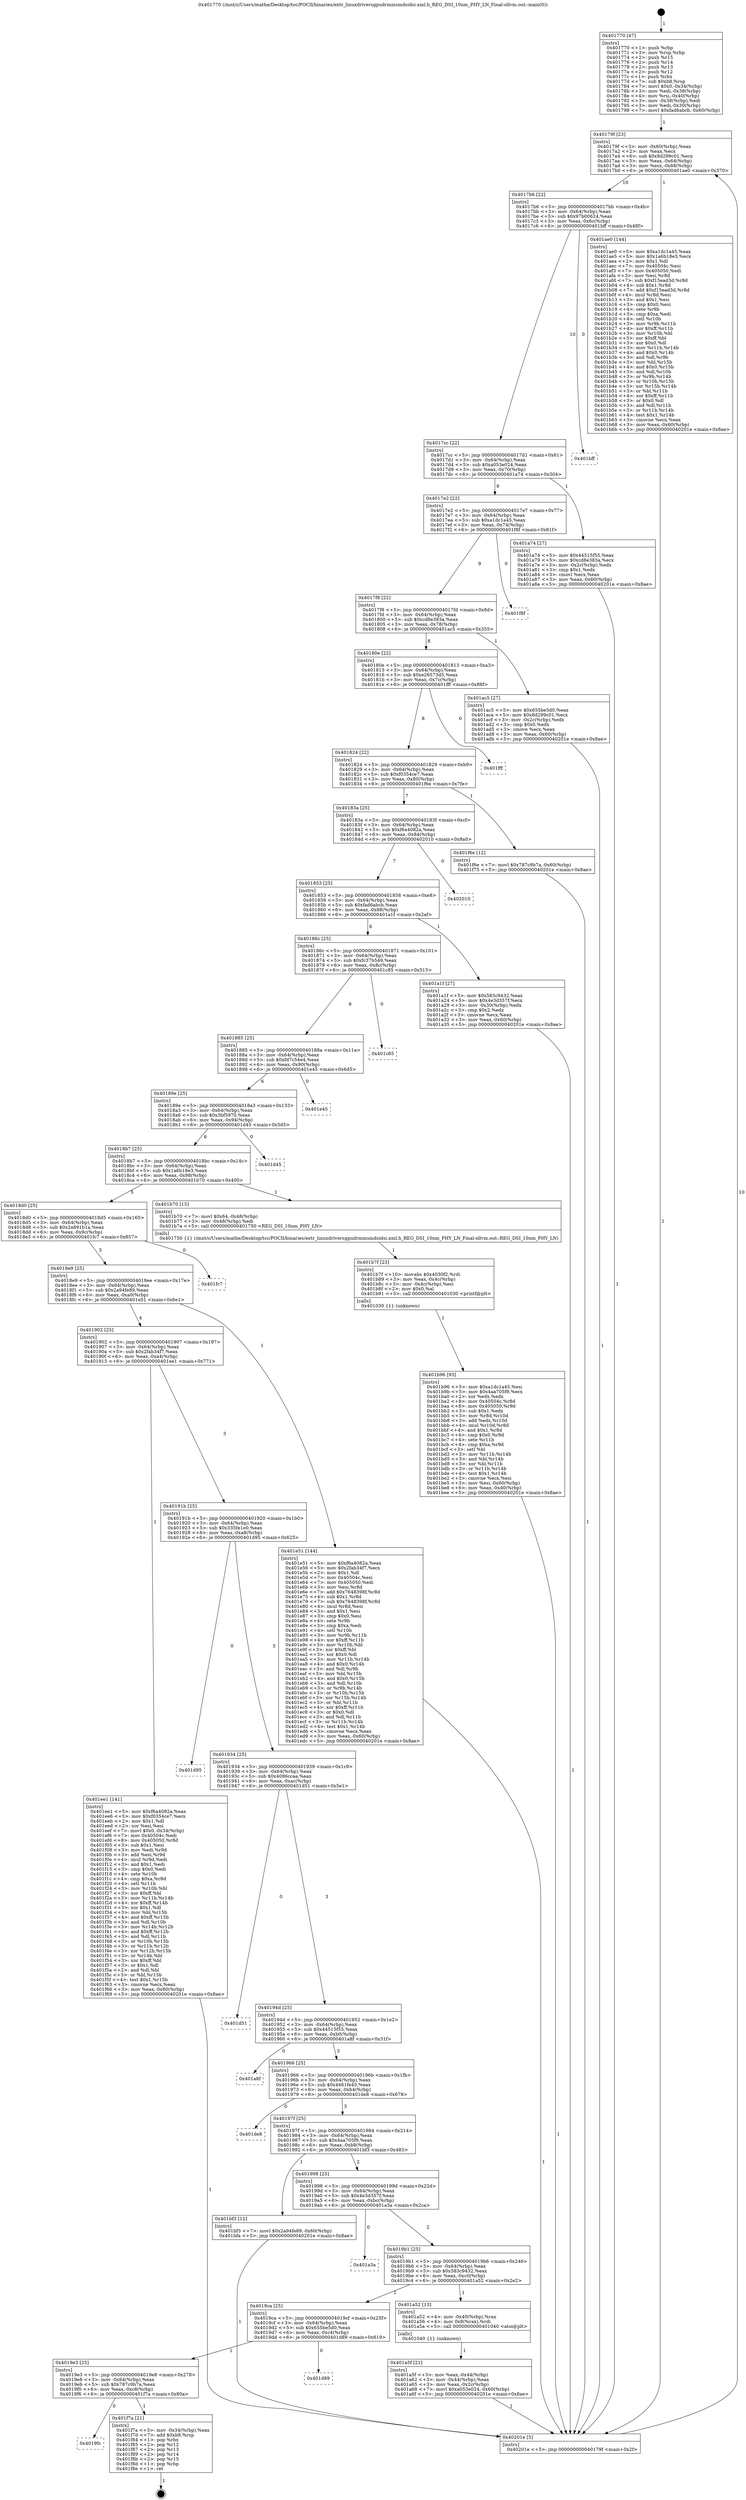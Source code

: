 digraph "0x401770" {
  label = "0x401770 (/mnt/c/Users/mathe/Desktop/tcc/POCII/binaries/extr_linuxdriversgpudrmmsmdsidsi.xml.h_REG_DSI_10nm_PHY_LN_Final-ollvm.out::main(0))"
  labelloc = "t"
  node[shape=record]

  Entry [label="",width=0.3,height=0.3,shape=circle,fillcolor=black,style=filled]
  "0x40179f" [label="{
     0x40179f [23]\l
     | [instrs]\l
     &nbsp;&nbsp;0x40179f \<+3\>: mov -0x60(%rbp),%eax\l
     &nbsp;&nbsp;0x4017a2 \<+2\>: mov %eax,%ecx\l
     &nbsp;&nbsp;0x4017a4 \<+6\>: sub $0x8d299c01,%ecx\l
     &nbsp;&nbsp;0x4017aa \<+3\>: mov %eax,-0x64(%rbp)\l
     &nbsp;&nbsp;0x4017ad \<+3\>: mov %ecx,-0x68(%rbp)\l
     &nbsp;&nbsp;0x4017b0 \<+6\>: je 0000000000401ae0 \<main+0x370\>\l
  }"]
  "0x401ae0" [label="{
     0x401ae0 [144]\l
     | [instrs]\l
     &nbsp;&nbsp;0x401ae0 \<+5\>: mov $0xa1dc1a45,%eax\l
     &nbsp;&nbsp;0x401ae5 \<+5\>: mov $0x1a6b18e3,%ecx\l
     &nbsp;&nbsp;0x401aea \<+2\>: mov $0x1,%dl\l
     &nbsp;&nbsp;0x401aec \<+7\>: mov 0x40504c,%esi\l
     &nbsp;&nbsp;0x401af3 \<+7\>: mov 0x405050,%edi\l
     &nbsp;&nbsp;0x401afa \<+3\>: mov %esi,%r8d\l
     &nbsp;&nbsp;0x401afd \<+7\>: sub $0xf15ead3d,%r8d\l
     &nbsp;&nbsp;0x401b04 \<+4\>: sub $0x1,%r8d\l
     &nbsp;&nbsp;0x401b08 \<+7\>: add $0xf15ead3d,%r8d\l
     &nbsp;&nbsp;0x401b0f \<+4\>: imul %r8d,%esi\l
     &nbsp;&nbsp;0x401b13 \<+3\>: and $0x1,%esi\l
     &nbsp;&nbsp;0x401b16 \<+3\>: cmp $0x0,%esi\l
     &nbsp;&nbsp;0x401b19 \<+4\>: sete %r9b\l
     &nbsp;&nbsp;0x401b1d \<+3\>: cmp $0xa,%edi\l
     &nbsp;&nbsp;0x401b20 \<+4\>: setl %r10b\l
     &nbsp;&nbsp;0x401b24 \<+3\>: mov %r9b,%r11b\l
     &nbsp;&nbsp;0x401b27 \<+4\>: xor $0xff,%r11b\l
     &nbsp;&nbsp;0x401b2b \<+3\>: mov %r10b,%bl\l
     &nbsp;&nbsp;0x401b2e \<+3\>: xor $0xff,%bl\l
     &nbsp;&nbsp;0x401b31 \<+3\>: xor $0x0,%dl\l
     &nbsp;&nbsp;0x401b34 \<+3\>: mov %r11b,%r14b\l
     &nbsp;&nbsp;0x401b37 \<+4\>: and $0x0,%r14b\l
     &nbsp;&nbsp;0x401b3b \<+3\>: and %dl,%r9b\l
     &nbsp;&nbsp;0x401b3e \<+3\>: mov %bl,%r15b\l
     &nbsp;&nbsp;0x401b41 \<+4\>: and $0x0,%r15b\l
     &nbsp;&nbsp;0x401b45 \<+3\>: and %dl,%r10b\l
     &nbsp;&nbsp;0x401b48 \<+3\>: or %r9b,%r14b\l
     &nbsp;&nbsp;0x401b4b \<+3\>: or %r10b,%r15b\l
     &nbsp;&nbsp;0x401b4e \<+3\>: xor %r15b,%r14b\l
     &nbsp;&nbsp;0x401b51 \<+3\>: or %bl,%r11b\l
     &nbsp;&nbsp;0x401b54 \<+4\>: xor $0xff,%r11b\l
     &nbsp;&nbsp;0x401b58 \<+3\>: or $0x0,%dl\l
     &nbsp;&nbsp;0x401b5b \<+3\>: and %dl,%r11b\l
     &nbsp;&nbsp;0x401b5e \<+3\>: or %r11b,%r14b\l
     &nbsp;&nbsp;0x401b61 \<+4\>: test $0x1,%r14b\l
     &nbsp;&nbsp;0x401b65 \<+3\>: cmovne %ecx,%eax\l
     &nbsp;&nbsp;0x401b68 \<+3\>: mov %eax,-0x60(%rbp)\l
     &nbsp;&nbsp;0x401b6b \<+5\>: jmp 000000000040201e \<main+0x8ae\>\l
  }"]
  "0x4017b6" [label="{
     0x4017b6 [22]\l
     | [instrs]\l
     &nbsp;&nbsp;0x4017b6 \<+5\>: jmp 00000000004017bb \<main+0x4b\>\l
     &nbsp;&nbsp;0x4017bb \<+3\>: mov -0x64(%rbp),%eax\l
     &nbsp;&nbsp;0x4017be \<+5\>: sub $0x97b00624,%eax\l
     &nbsp;&nbsp;0x4017c3 \<+3\>: mov %eax,-0x6c(%rbp)\l
     &nbsp;&nbsp;0x4017c6 \<+6\>: je 0000000000401bff \<main+0x48f\>\l
  }"]
  Exit [label="",width=0.3,height=0.3,shape=circle,fillcolor=black,style=filled,peripheries=2]
  "0x401bff" [label="{
     0x401bff\l
  }", style=dashed]
  "0x4017cc" [label="{
     0x4017cc [22]\l
     | [instrs]\l
     &nbsp;&nbsp;0x4017cc \<+5\>: jmp 00000000004017d1 \<main+0x61\>\l
     &nbsp;&nbsp;0x4017d1 \<+3\>: mov -0x64(%rbp),%eax\l
     &nbsp;&nbsp;0x4017d4 \<+5\>: sub $0xa053e024,%eax\l
     &nbsp;&nbsp;0x4017d9 \<+3\>: mov %eax,-0x70(%rbp)\l
     &nbsp;&nbsp;0x4017dc \<+6\>: je 0000000000401a74 \<main+0x304\>\l
  }"]
  "0x4019fc" [label="{
     0x4019fc\l
  }", style=dashed]
  "0x401a74" [label="{
     0x401a74 [27]\l
     | [instrs]\l
     &nbsp;&nbsp;0x401a74 \<+5\>: mov $0x44515f55,%eax\l
     &nbsp;&nbsp;0x401a79 \<+5\>: mov $0xcd8e383a,%ecx\l
     &nbsp;&nbsp;0x401a7e \<+3\>: mov -0x2c(%rbp),%edx\l
     &nbsp;&nbsp;0x401a81 \<+3\>: cmp $0x1,%edx\l
     &nbsp;&nbsp;0x401a84 \<+3\>: cmovl %ecx,%eax\l
     &nbsp;&nbsp;0x401a87 \<+3\>: mov %eax,-0x60(%rbp)\l
     &nbsp;&nbsp;0x401a8a \<+5\>: jmp 000000000040201e \<main+0x8ae\>\l
  }"]
  "0x4017e2" [label="{
     0x4017e2 [22]\l
     | [instrs]\l
     &nbsp;&nbsp;0x4017e2 \<+5\>: jmp 00000000004017e7 \<main+0x77\>\l
     &nbsp;&nbsp;0x4017e7 \<+3\>: mov -0x64(%rbp),%eax\l
     &nbsp;&nbsp;0x4017ea \<+5\>: sub $0xa1dc1a45,%eax\l
     &nbsp;&nbsp;0x4017ef \<+3\>: mov %eax,-0x74(%rbp)\l
     &nbsp;&nbsp;0x4017f2 \<+6\>: je 0000000000401f8f \<main+0x81f\>\l
  }"]
  "0x401f7a" [label="{
     0x401f7a [21]\l
     | [instrs]\l
     &nbsp;&nbsp;0x401f7a \<+3\>: mov -0x34(%rbp),%eax\l
     &nbsp;&nbsp;0x401f7d \<+7\>: add $0xb8,%rsp\l
     &nbsp;&nbsp;0x401f84 \<+1\>: pop %rbx\l
     &nbsp;&nbsp;0x401f85 \<+2\>: pop %r12\l
     &nbsp;&nbsp;0x401f87 \<+2\>: pop %r13\l
     &nbsp;&nbsp;0x401f89 \<+2\>: pop %r14\l
     &nbsp;&nbsp;0x401f8b \<+2\>: pop %r15\l
     &nbsp;&nbsp;0x401f8d \<+1\>: pop %rbp\l
     &nbsp;&nbsp;0x401f8e \<+1\>: ret\l
  }"]
  "0x401f8f" [label="{
     0x401f8f\l
  }", style=dashed]
  "0x4017f8" [label="{
     0x4017f8 [22]\l
     | [instrs]\l
     &nbsp;&nbsp;0x4017f8 \<+5\>: jmp 00000000004017fd \<main+0x8d\>\l
     &nbsp;&nbsp;0x4017fd \<+3\>: mov -0x64(%rbp),%eax\l
     &nbsp;&nbsp;0x401800 \<+5\>: sub $0xcd8e383a,%eax\l
     &nbsp;&nbsp;0x401805 \<+3\>: mov %eax,-0x78(%rbp)\l
     &nbsp;&nbsp;0x401808 \<+6\>: je 0000000000401ac5 \<main+0x355\>\l
  }"]
  "0x4019e3" [label="{
     0x4019e3 [25]\l
     | [instrs]\l
     &nbsp;&nbsp;0x4019e3 \<+5\>: jmp 00000000004019e8 \<main+0x278\>\l
     &nbsp;&nbsp;0x4019e8 \<+3\>: mov -0x64(%rbp),%eax\l
     &nbsp;&nbsp;0x4019eb \<+5\>: sub $0x787c9b7a,%eax\l
     &nbsp;&nbsp;0x4019f0 \<+6\>: mov %eax,-0xc8(%rbp)\l
     &nbsp;&nbsp;0x4019f6 \<+6\>: je 0000000000401f7a \<main+0x80a\>\l
  }"]
  "0x401ac5" [label="{
     0x401ac5 [27]\l
     | [instrs]\l
     &nbsp;&nbsp;0x401ac5 \<+5\>: mov $0x655be5d0,%eax\l
     &nbsp;&nbsp;0x401aca \<+5\>: mov $0x8d299c01,%ecx\l
     &nbsp;&nbsp;0x401acf \<+3\>: mov -0x2c(%rbp),%edx\l
     &nbsp;&nbsp;0x401ad2 \<+3\>: cmp $0x0,%edx\l
     &nbsp;&nbsp;0x401ad5 \<+3\>: cmove %ecx,%eax\l
     &nbsp;&nbsp;0x401ad8 \<+3\>: mov %eax,-0x60(%rbp)\l
     &nbsp;&nbsp;0x401adb \<+5\>: jmp 000000000040201e \<main+0x8ae\>\l
  }"]
  "0x40180e" [label="{
     0x40180e [22]\l
     | [instrs]\l
     &nbsp;&nbsp;0x40180e \<+5\>: jmp 0000000000401813 \<main+0xa3\>\l
     &nbsp;&nbsp;0x401813 \<+3\>: mov -0x64(%rbp),%eax\l
     &nbsp;&nbsp;0x401816 \<+5\>: sub $0xe26573d5,%eax\l
     &nbsp;&nbsp;0x40181b \<+3\>: mov %eax,-0x7c(%rbp)\l
     &nbsp;&nbsp;0x40181e \<+6\>: je 0000000000401fff \<main+0x88f\>\l
  }"]
  "0x401d89" [label="{
     0x401d89\l
  }", style=dashed]
  "0x401fff" [label="{
     0x401fff\l
  }", style=dashed]
  "0x401824" [label="{
     0x401824 [22]\l
     | [instrs]\l
     &nbsp;&nbsp;0x401824 \<+5\>: jmp 0000000000401829 \<main+0xb9\>\l
     &nbsp;&nbsp;0x401829 \<+3\>: mov -0x64(%rbp),%eax\l
     &nbsp;&nbsp;0x40182c \<+5\>: sub $0xf0354ce7,%eax\l
     &nbsp;&nbsp;0x401831 \<+3\>: mov %eax,-0x80(%rbp)\l
     &nbsp;&nbsp;0x401834 \<+6\>: je 0000000000401f6e \<main+0x7fe\>\l
  }"]
  "0x401b96" [label="{
     0x401b96 [93]\l
     | [instrs]\l
     &nbsp;&nbsp;0x401b96 \<+5\>: mov $0xa1dc1a45,%esi\l
     &nbsp;&nbsp;0x401b9b \<+5\>: mov $0x4aa705f9,%ecx\l
     &nbsp;&nbsp;0x401ba0 \<+2\>: xor %edx,%edx\l
     &nbsp;&nbsp;0x401ba2 \<+8\>: mov 0x40504c,%r8d\l
     &nbsp;&nbsp;0x401baa \<+8\>: mov 0x405050,%r9d\l
     &nbsp;&nbsp;0x401bb2 \<+3\>: sub $0x1,%edx\l
     &nbsp;&nbsp;0x401bb5 \<+3\>: mov %r8d,%r10d\l
     &nbsp;&nbsp;0x401bb8 \<+3\>: add %edx,%r10d\l
     &nbsp;&nbsp;0x401bbb \<+4\>: imul %r10d,%r8d\l
     &nbsp;&nbsp;0x401bbf \<+4\>: and $0x1,%r8d\l
     &nbsp;&nbsp;0x401bc3 \<+4\>: cmp $0x0,%r8d\l
     &nbsp;&nbsp;0x401bc7 \<+4\>: sete %r11b\l
     &nbsp;&nbsp;0x401bcb \<+4\>: cmp $0xa,%r9d\l
     &nbsp;&nbsp;0x401bcf \<+3\>: setl %bl\l
     &nbsp;&nbsp;0x401bd2 \<+3\>: mov %r11b,%r14b\l
     &nbsp;&nbsp;0x401bd5 \<+3\>: and %bl,%r14b\l
     &nbsp;&nbsp;0x401bd8 \<+3\>: xor %bl,%r11b\l
     &nbsp;&nbsp;0x401bdb \<+3\>: or %r11b,%r14b\l
     &nbsp;&nbsp;0x401bde \<+4\>: test $0x1,%r14b\l
     &nbsp;&nbsp;0x401be2 \<+3\>: cmovne %ecx,%esi\l
     &nbsp;&nbsp;0x401be5 \<+3\>: mov %esi,-0x60(%rbp)\l
     &nbsp;&nbsp;0x401be8 \<+6\>: mov %eax,-0xd0(%rbp)\l
     &nbsp;&nbsp;0x401bee \<+5\>: jmp 000000000040201e \<main+0x8ae\>\l
  }"]
  "0x401f6e" [label="{
     0x401f6e [12]\l
     | [instrs]\l
     &nbsp;&nbsp;0x401f6e \<+7\>: movl $0x787c9b7a,-0x60(%rbp)\l
     &nbsp;&nbsp;0x401f75 \<+5\>: jmp 000000000040201e \<main+0x8ae\>\l
  }"]
  "0x40183a" [label="{
     0x40183a [25]\l
     | [instrs]\l
     &nbsp;&nbsp;0x40183a \<+5\>: jmp 000000000040183f \<main+0xcf\>\l
     &nbsp;&nbsp;0x40183f \<+3\>: mov -0x64(%rbp),%eax\l
     &nbsp;&nbsp;0x401842 \<+5\>: sub $0xf6a4082a,%eax\l
     &nbsp;&nbsp;0x401847 \<+6\>: mov %eax,-0x84(%rbp)\l
     &nbsp;&nbsp;0x40184d \<+6\>: je 0000000000402010 \<main+0x8a0\>\l
  }"]
  "0x401b7f" [label="{
     0x401b7f [23]\l
     | [instrs]\l
     &nbsp;&nbsp;0x401b7f \<+10\>: movabs $0x4030f2,%rdi\l
     &nbsp;&nbsp;0x401b89 \<+3\>: mov %eax,-0x4c(%rbp)\l
     &nbsp;&nbsp;0x401b8c \<+3\>: mov -0x4c(%rbp),%esi\l
     &nbsp;&nbsp;0x401b8f \<+2\>: mov $0x0,%al\l
     &nbsp;&nbsp;0x401b91 \<+5\>: call 0000000000401030 \<printf@plt\>\l
     | [calls]\l
     &nbsp;&nbsp;0x401030 \{1\} (unknown)\l
  }"]
  "0x402010" [label="{
     0x402010\l
  }", style=dashed]
  "0x401853" [label="{
     0x401853 [25]\l
     | [instrs]\l
     &nbsp;&nbsp;0x401853 \<+5\>: jmp 0000000000401858 \<main+0xe8\>\l
     &nbsp;&nbsp;0x401858 \<+3\>: mov -0x64(%rbp),%eax\l
     &nbsp;&nbsp;0x40185b \<+5\>: sub $0xfad6abcb,%eax\l
     &nbsp;&nbsp;0x401860 \<+6\>: mov %eax,-0x88(%rbp)\l
     &nbsp;&nbsp;0x401866 \<+6\>: je 0000000000401a1f \<main+0x2af\>\l
  }"]
  "0x401a5f" [label="{
     0x401a5f [21]\l
     | [instrs]\l
     &nbsp;&nbsp;0x401a5f \<+3\>: mov %eax,-0x44(%rbp)\l
     &nbsp;&nbsp;0x401a62 \<+3\>: mov -0x44(%rbp),%eax\l
     &nbsp;&nbsp;0x401a65 \<+3\>: mov %eax,-0x2c(%rbp)\l
     &nbsp;&nbsp;0x401a68 \<+7\>: movl $0xa053e024,-0x60(%rbp)\l
     &nbsp;&nbsp;0x401a6f \<+5\>: jmp 000000000040201e \<main+0x8ae\>\l
  }"]
  "0x401a1f" [label="{
     0x401a1f [27]\l
     | [instrs]\l
     &nbsp;&nbsp;0x401a1f \<+5\>: mov $0x583c9432,%eax\l
     &nbsp;&nbsp;0x401a24 \<+5\>: mov $0x4e3d357f,%ecx\l
     &nbsp;&nbsp;0x401a29 \<+3\>: mov -0x30(%rbp),%edx\l
     &nbsp;&nbsp;0x401a2c \<+3\>: cmp $0x2,%edx\l
     &nbsp;&nbsp;0x401a2f \<+3\>: cmovne %ecx,%eax\l
     &nbsp;&nbsp;0x401a32 \<+3\>: mov %eax,-0x60(%rbp)\l
     &nbsp;&nbsp;0x401a35 \<+5\>: jmp 000000000040201e \<main+0x8ae\>\l
  }"]
  "0x40186c" [label="{
     0x40186c [25]\l
     | [instrs]\l
     &nbsp;&nbsp;0x40186c \<+5\>: jmp 0000000000401871 \<main+0x101\>\l
     &nbsp;&nbsp;0x401871 \<+3\>: mov -0x64(%rbp),%eax\l
     &nbsp;&nbsp;0x401874 \<+5\>: sub $0xfc37b549,%eax\l
     &nbsp;&nbsp;0x401879 \<+6\>: mov %eax,-0x8c(%rbp)\l
     &nbsp;&nbsp;0x40187f \<+6\>: je 0000000000401c85 \<main+0x515\>\l
  }"]
  "0x40201e" [label="{
     0x40201e [5]\l
     | [instrs]\l
     &nbsp;&nbsp;0x40201e \<+5\>: jmp 000000000040179f \<main+0x2f\>\l
  }"]
  "0x401770" [label="{
     0x401770 [47]\l
     | [instrs]\l
     &nbsp;&nbsp;0x401770 \<+1\>: push %rbp\l
     &nbsp;&nbsp;0x401771 \<+3\>: mov %rsp,%rbp\l
     &nbsp;&nbsp;0x401774 \<+2\>: push %r15\l
     &nbsp;&nbsp;0x401776 \<+2\>: push %r14\l
     &nbsp;&nbsp;0x401778 \<+2\>: push %r13\l
     &nbsp;&nbsp;0x40177a \<+2\>: push %r12\l
     &nbsp;&nbsp;0x40177c \<+1\>: push %rbx\l
     &nbsp;&nbsp;0x40177d \<+7\>: sub $0xb8,%rsp\l
     &nbsp;&nbsp;0x401784 \<+7\>: movl $0x0,-0x34(%rbp)\l
     &nbsp;&nbsp;0x40178b \<+3\>: mov %edi,-0x38(%rbp)\l
     &nbsp;&nbsp;0x40178e \<+4\>: mov %rsi,-0x40(%rbp)\l
     &nbsp;&nbsp;0x401792 \<+3\>: mov -0x38(%rbp),%edi\l
     &nbsp;&nbsp;0x401795 \<+3\>: mov %edi,-0x30(%rbp)\l
     &nbsp;&nbsp;0x401798 \<+7\>: movl $0xfad6abcb,-0x60(%rbp)\l
  }"]
  "0x4019ca" [label="{
     0x4019ca [25]\l
     | [instrs]\l
     &nbsp;&nbsp;0x4019ca \<+5\>: jmp 00000000004019cf \<main+0x25f\>\l
     &nbsp;&nbsp;0x4019cf \<+3\>: mov -0x64(%rbp),%eax\l
     &nbsp;&nbsp;0x4019d2 \<+5\>: sub $0x655be5d0,%eax\l
     &nbsp;&nbsp;0x4019d7 \<+6\>: mov %eax,-0xc4(%rbp)\l
     &nbsp;&nbsp;0x4019dd \<+6\>: je 0000000000401d89 \<main+0x619\>\l
  }"]
  "0x401c85" [label="{
     0x401c85\l
  }", style=dashed]
  "0x401885" [label="{
     0x401885 [25]\l
     | [instrs]\l
     &nbsp;&nbsp;0x401885 \<+5\>: jmp 000000000040188a \<main+0x11a\>\l
     &nbsp;&nbsp;0x40188a \<+3\>: mov -0x64(%rbp),%eax\l
     &nbsp;&nbsp;0x40188d \<+5\>: sub $0xfd7c54e4,%eax\l
     &nbsp;&nbsp;0x401892 \<+6\>: mov %eax,-0x90(%rbp)\l
     &nbsp;&nbsp;0x401898 \<+6\>: je 0000000000401e45 \<main+0x6d5\>\l
  }"]
  "0x401a52" [label="{
     0x401a52 [13]\l
     | [instrs]\l
     &nbsp;&nbsp;0x401a52 \<+4\>: mov -0x40(%rbp),%rax\l
     &nbsp;&nbsp;0x401a56 \<+4\>: mov 0x8(%rax),%rdi\l
     &nbsp;&nbsp;0x401a5a \<+5\>: call 0000000000401040 \<atoi@plt\>\l
     | [calls]\l
     &nbsp;&nbsp;0x401040 \{1\} (unknown)\l
  }"]
  "0x401e45" [label="{
     0x401e45\l
  }", style=dashed]
  "0x40189e" [label="{
     0x40189e [25]\l
     | [instrs]\l
     &nbsp;&nbsp;0x40189e \<+5\>: jmp 00000000004018a3 \<main+0x133\>\l
     &nbsp;&nbsp;0x4018a3 \<+3\>: mov -0x64(%rbp),%eax\l
     &nbsp;&nbsp;0x4018a6 \<+5\>: sub $0x3bf5970,%eax\l
     &nbsp;&nbsp;0x4018ab \<+6\>: mov %eax,-0x94(%rbp)\l
     &nbsp;&nbsp;0x4018b1 \<+6\>: je 0000000000401d45 \<main+0x5d5\>\l
  }"]
  "0x4019b1" [label="{
     0x4019b1 [25]\l
     | [instrs]\l
     &nbsp;&nbsp;0x4019b1 \<+5\>: jmp 00000000004019b6 \<main+0x246\>\l
     &nbsp;&nbsp;0x4019b6 \<+3\>: mov -0x64(%rbp),%eax\l
     &nbsp;&nbsp;0x4019b9 \<+5\>: sub $0x583c9432,%eax\l
     &nbsp;&nbsp;0x4019be \<+6\>: mov %eax,-0xc0(%rbp)\l
     &nbsp;&nbsp;0x4019c4 \<+6\>: je 0000000000401a52 \<main+0x2e2\>\l
  }"]
  "0x401d45" [label="{
     0x401d45\l
  }", style=dashed]
  "0x4018b7" [label="{
     0x4018b7 [25]\l
     | [instrs]\l
     &nbsp;&nbsp;0x4018b7 \<+5\>: jmp 00000000004018bc \<main+0x14c\>\l
     &nbsp;&nbsp;0x4018bc \<+3\>: mov -0x64(%rbp),%eax\l
     &nbsp;&nbsp;0x4018bf \<+5\>: sub $0x1a6b18e3,%eax\l
     &nbsp;&nbsp;0x4018c4 \<+6\>: mov %eax,-0x98(%rbp)\l
     &nbsp;&nbsp;0x4018ca \<+6\>: je 0000000000401b70 \<main+0x400\>\l
  }"]
  "0x401a3a" [label="{
     0x401a3a\l
  }", style=dashed]
  "0x401b70" [label="{
     0x401b70 [15]\l
     | [instrs]\l
     &nbsp;&nbsp;0x401b70 \<+7\>: movl $0x64,-0x48(%rbp)\l
     &nbsp;&nbsp;0x401b77 \<+3\>: mov -0x48(%rbp),%edi\l
     &nbsp;&nbsp;0x401b7a \<+5\>: call 0000000000401750 \<REG_DSI_10nm_PHY_LN\>\l
     | [calls]\l
     &nbsp;&nbsp;0x401750 \{1\} (/mnt/c/Users/mathe/Desktop/tcc/POCII/binaries/extr_linuxdriversgpudrmmsmdsidsi.xml.h_REG_DSI_10nm_PHY_LN_Final-ollvm.out::REG_DSI_10nm_PHY_LN)\l
  }"]
  "0x4018d0" [label="{
     0x4018d0 [25]\l
     | [instrs]\l
     &nbsp;&nbsp;0x4018d0 \<+5\>: jmp 00000000004018d5 \<main+0x165\>\l
     &nbsp;&nbsp;0x4018d5 \<+3\>: mov -0x64(%rbp),%eax\l
     &nbsp;&nbsp;0x4018d8 \<+5\>: sub $0x2a891b1a,%eax\l
     &nbsp;&nbsp;0x4018dd \<+6\>: mov %eax,-0x9c(%rbp)\l
     &nbsp;&nbsp;0x4018e3 \<+6\>: je 0000000000401fc7 \<main+0x857\>\l
  }"]
  "0x401998" [label="{
     0x401998 [25]\l
     | [instrs]\l
     &nbsp;&nbsp;0x401998 \<+5\>: jmp 000000000040199d \<main+0x22d\>\l
     &nbsp;&nbsp;0x40199d \<+3\>: mov -0x64(%rbp),%eax\l
     &nbsp;&nbsp;0x4019a0 \<+5\>: sub $0x4e3d357f,%eax\l
     &nbsp;&nbsp;0x4019a5 \<+6\>: mov %eax,-0xbc(%rbp)\l
     &nbsp;&nbsp;0x4019ab \<+6\>: je 0000000000401a3a \<main+0x2ca\>\l
  }"]
  "0x401fc7" [label="{
     0x401fc7\l
  }", style=dashed]
  "0x4018e9" [label="{
     0x4018e9 [25]\l
     | [instrs]\l
     &nbsp;&nbsp;0x4018e9 \<+5\>: jmp 00000000004018ee \<main+0x17e\>\l
     &nbsp;&nbsp;0x4018ee \<+3\>: mov -0x64(%rbp),%eax\l
     &nbsp;&nbsp;0x4018f1 \<+5\>: sub $0x2a94fe89,%eax\l
     &nbsp;&nbsp;0x4018f6 \<+6\>: mov %eax,-0xa0(%rbp)\l
     &nbsp;&nbsp;0x4018fc \<+6\>: je 0000000000401e51 \<main+0x6e1\>\l
  }"]
  "0x401bf3" [label="{
     0x401bf3 [12]\l
     | [instrs]\l
     &nbsp;&nbsp;0x401bf3 \<+7\>: movl $0x2a94fe89,-0x60(%rbp)\l
     &nbsp;&nbsp;0x401bfa \<+5\>: jmp 000000000040201e \<main+0x8ae\>\l
  }"]
  "0x401e51" [label="{
     0x401e51 [144]\l
     | [instrs]\l
     &nbsp;&nbsp;0x401e51 \<+5\>: mov $0xf6a4082a,%eax\l
     &nbsp;&nbsp;0x401e56 \<+5\>: mov $0x2fab34f7,%ecx\l
     &nbsp;&nbsp;0x401e5b \<+2\>: mov $0x1,%dl\l
     &nbsp;&nbsp;0x401e5d \<+7\>: mov 0x40504c,%esi\l
     &nbsp;&nbsp;0x401e64 \<+7\>: mov 0x405050,%edi\l
     &nbsp;&nbsp;0x401e6b \<+3\>: mov %esi,%r8d\l
     &nbsp;&nbsp;0x401e6e \<+7\>: add $0x7648398f,%r8d\l
     &nbsp;&nbsp;0x401e75 \<+4\>: sub $0x1,%r8d\l
     &nbsp;&nbsp;0x401e79 \<+7\>: sub $0x7648398f,%r8d\l
     &nbsp;&nbsp;0x401e80 \<+4\>: imul %r8d,%esi\l
     &nbsp;&nbsp;0x401e84 \<+3\>: and $0x1,%esi\l
     &nbsp;&nbsp;0x401e87 \<+3\>: cmp $0x0,%esi\l
     &nbsp;&nbsp;0x401e8a \<+4\>: sete %r9b\l
     &nbsp;&nbsp;0x401e8e \<+3\>: cmp $0xa,%edi\l
     &nbsp;&nbsp;0x401e91 \<+4\>: setl %r10b\l
     &nbsp;&nbsp;0x401e95 \<+3\>: mov %r9b,%r11b\l
     &nbsp;&nbsp;0x401e98 \<+4\>: xor $0xff,%r11b\l
     &nbsp;&nbsp;0x401e9c \<+3\>: mov %r10b,%bl\l
     &nbsp;&nbsp;0x401e9f \<+3\>: xor $0xff,%bl\l
     &nbsp;&nbsp;0x401ea2 \<+3\>: xor $0x0,%dl\l
     &nbsp;&nbsp;0x401ea5 \<+3\>: mov %r11b,%r14b\l
     &nbsp;&nbsp;0x401ea8 \<+4\>: and $0x0,%r14b\l
     &nbsp;&nbsp;0x401eac \<+3\>: and %dl,%r9b\l
     &nbsp;&nbsp;0x401eaf \<+3\>: mov %bl,%r15b\l
     &nbsp;&nbsp;0x401eb2 \<+4\>: and $0x0,%r15b\l
     &nbsp;&nbsp;0x401eb6 \<+3\>: and %dl,%r10b\l
     &nbsp;&nbsp;0x401eb9 \<+3\>: or %r9b,%r14b\l
     &nbsp;&nbsp;0x401ebc \<+3\>: or %r10b,%r15b\l
     &nbsp;&nbsp;0x401ebf \<+3\>: xor %r15b,%r14b\l
     &nbsp;&nbsp;0x401ec2 \<+3\>: or %bl,%r11b\l
     &nbsp;&nbsp;0x401ec5 \<+4\>: xor $0xff,%r11b\l
     &nbsp;&nbsp;0x401ec9 \<+3\>: or $0x0,%dl\l
     &nbsp;&nbsp;0x401ecc \<+3\>: and %dl,%r11b\l
     &nbsp;&nbsp;0x401ecf \<+3\>: or %r11b,%r14b\l
     &nbsp;&nbsp;0x401ed2 \<+4\>: test $0x1,%r14b\l
     &nbsp;&nbsp;0x401ed6 \<+3\>: cmovne %ecx,%eax\l
     &nbsp;&nbsp;0x401ed9 \<+3\>: mov %eax,-0x60(%rbp)\l
     &nbsp;&nbsp;0x401edc \<+5\>: jmp 000000000040201e \<main+0x8ae\>\l
  }"]
  "0x401902" [label="{
     0x401902 [25]\l
     | [instrs]\l
     &nbsp;&nbsp;0x401902 \<+5\>: jmp 0000000000401907 \<main+0x197\>\l
     &nbsp;&nbsp;0x401907 \<+3\>: mov -0x64(%rbp),%eax\l
     &nbsp;&nbsp;0x40190a \<+5\>: sub $0x2fab34f7,%eax\l
     &nbsp;&nbsp;0x40190f \<+6\>: mov %eax,-0xa4(%rbp)\l
     &nbsp;&nbsp;0x401915 \<+6\>: je 0000000000401ee1 \<main+0x771\>\l
  }"]
  "0x40197f" [label="{
     0x40197f [25]\l
     | [instrs]\l
     &nbsp;&nbsp;0x40197f \<+5\>: jmp 0000000000401984 \<main+0x214\>\l
     &nbsp;&nbsp;0x401984 \<+3\>: mov -0x64(%rbp),%eax\l
     &nbsp;&nbsp;0x401987 \<+5\>: sub $0x4aa705f9,%eax\l
     &nbsp;&nbsp;0x40198c \<+6\>: mov %eax,-0xb8(%rbp)\l
     &nbsp;&nbsp;0x401992 \<+6\>: je 0000000000401bf3 \<main+0x483\>\l
  }"]
  "0x401ee1" [label="{
     0x401ee1 [141]\l
     | [instrs]\l
     &nbsp;&nbsp;0x401ee1 \<+5\>: mov $0xf6a4082a,%eax\l
     &nbsp;&nbsp;0x401ee6 \<+5\>: mov $0xf0354ce7,%ecx\l
     &nbsp;&nbsp;0x401eeb \<+2\>: mov $0x1,%dl\l
     &nbsp;&nbsp;0x401eed \<+2\>: xor %esi,%esi\l
     &nbsp;&nbsp;0x401eef \<+7\>: movl $0x0,-0x34(%rbp)\l
     &nbsp;&nbsp;0x401ef6 \<+7\>: mov 0x40504c,%edi\l
     &nbsp;&nbsp;0x401efd \<+8\>: mov 0x405050,%r8d\l
     &nbsp;&nbsp;0x401f05 \<+3\>: sub $0x1,%esi\l
     &nbsp;&nbsp;0x401f08 \<+3\>: mov %edi,%r9d\l
     &nbsp;&nbsp;0x401f0b \<+3\>: add %esi,%r9d\l
     &nbsp;&nbsp;0x401f0e \<+4\>: imul %r9d,%edi\l
     &nbsp;&nbsp;0x401f12 \<+3\>: and $0x1,%edi\l
     &nbsp;&nbsp;0x401f15 \<+3\>: cmp $0x0,%edi\l
     &nbsp;&nbsp;0x401f18 \<+4\>: sete %r10b\l
     &nbsp;&nbsp;0x401f1c \<+4\>: cmp $0xa,%r8d\l
     &nbsp;&nbsp;0x401f20 \<+4\>: setl %r11b\l
     &nbsp;&nbsp;0x401f24 \<+3\>: mov %r10b,%bl\l
     &nbsp;&nbsp;0x401f27 \<+3\>: xor $0xff,%bl\l
     &nbsp;&nbsp;0x401f2a \<+3\>: mov %r11b,%r14b\l
     &nbsp;&nbsp;0x401f2d \<+4\>: xor $0xff,%r14b\l
     &nbsp;&nbsp;0x401f31 \<+3\>: xor $0x1,%dl\l
     &nbsp;&nbsp;0x401f34 \<+3\>: mov %bl,%r15b\l
     &nbsp;&nbsp;0x401f37 \<+4\>: and $0xff,%r15b\l
     &nbsp;&nbsp;0x401f3b \<+3\>: and %dl,%r10b\l
     &nbsp;&nbsp;0x401f3e \<+3\>: mov %r14b,%r12b\l
     &nbsp;&nbsp;0x401f41 \<+4\>: and $0xff,%r12b\l
     &nbsp;&nbsp;0x401f45 \<+3\>: and %dl,%r11b\l
     &nbsp;&nbsp;0x401f48 \<+3\>: or %r10b,%r15b\l
     &nbsp;&nbsp;0x401f4b \<+3\>: or %r11b,%r12b\l
     &nbsp;&nbsp;0x401f4e \<+3\>: xor %r12b,%r15b\l
     &nbsp;&nbsp;0x401f51 \<+3\>: or %r14b,%bl\l
     &nbsp;&nbsp;0x401f54 \<+3\>: xor $0xff,%bl\l
     &nbsp;&nbsp;0x401f57 \<+3\>: or $0x1,%dl\l
     &nbsp;&nbsp;0x401f5a \<+2\>: and %dl,%bl\l
     &nbsp;&nbsp;0x401f5c \<+3\>: or %bl,%r15b\l
     &nbsp;&nbsp;0x401f5f \<+4\>: test $0x1,%r15b\l
     &nbsp;&nbsp;0x401f63 \<+3\>: cmovne %ecx,%eax\l
     &nbsp;&nbsp;0x401f66 \<+3\>: mov %eax,-0x60(%rbp)\l
     &nbsp;&nbsp;0x401f69 \<+5\>: jmp 000000000040201e \<main+0x8ae\>\l
  }"]
  "0x40191b" [label="{
     0x40191b [25]\l
     | [instrs]\l
     &nbsp;&nbsp;0x40191b \<+5\>: jmp 0000000000401920 \<main+0x1b0\>\l
     &nbsp;&nbsp;0x401920 \<+3\>: mov -0x64(%rbp),%eax\l
     &nbsp;&nbsp;0x401923 \<+5\>: sub $0x335fe1e0,%eax\l
     &nbsp;&nbsp;0x401928 \<+6\>: mov %eax,-0xa8(%rbp)\l
     &nbsp;&nbsp;0x40192e \<+6\>: je 0000000000401d95 \<main+0x625\>\l
  }"]
  "0x401de8" [label="{
     0x401de8\l
  }", style=dashed]
  "0x401d95" [label="{
     0x401d95\l
  }", style=dashed]
  "0x401934" [label="{
     0x401934 [25]\l
     | [instrs]\l
     &nbsp;&nbsp;0x401934 \<+5\>: jmp 0000000000401939 \<main+0x1c9\>\l
     &nbsp;&nbsp;0x401939 \<+3\>: mov -0x64(%rbp),%eax\l
     &nbsp;&nbsp;0x40193c \<+5\>: sub $0x4086ccaa,%eax\l
     &nbsp;&nbsp;0x401941 \<+6\>: mov %eax,-0xac(%rbp)\l
     &nbsp;&nbsp;0x401947 \<+6\>: je 0000000000401d51 \<main+0x5e1\>\l
  }"]
  "0x401966" [label="{
     0x401966 [25]\l
     | [instrs]\l
     &nbsp;&nbsp;0x401966 \<+5\>: jmp 000000000040196b \<main+0x1fb\>\l
     &nbsp;&nbsp;0x40196b \<+3\>: mov -0x64(%rbp),%eax\l
     &nbsp;&nbsp;0x40196e \<+5\>: sub $0x4461fe45,%eax\l
     &nbsp;&nbsp;0x401973 \<+6\>: mov %eax,-0xb4(%rbp)\l
     &nbsp;&nbsp;0x401979 \<+6\>: je 0000000000401de8 \<main+0x678\>\l
  }"]
  "0x401d51" [label="{
     0x401d51\l
  }", style=dashed]
  "0x40194d" [label="{
     0x40194d [25]\l
     | [instrs]\l
     &nbsp;&nbsp;0x40194d \<+5\>: jmp 0000000000401952 \<main+0x1e2\>\l
     &nbsp;&nbsp;0x401952 \<+3\>: mov -0x64(%rbp),%eax\l
     &nbsp;&nbsp;0x401955 \<+5\>: sub $0x44515f55,%eax\l
     &nbsp;&nbsp;0x40195a \<+6\>: mov %eax,-0xb0(%rbp)\l
     &nbsp;&nbsp;0x401960 \<+6\>: je 0000000000401a8f \<main+0x31f\>\l
  }"]
  "0x401a8f" [label="{
     0x401a8f\l
  }", style=dashed]
  Entry -> "0x401770" [label=" 1"]
  "0x40179f" -> "0x401ae0" [label=" 1"]
  "0x40179f" -> "0x4017b6" [label=" 10"]
  "0x401f7a" -> Exit [label=" 1"]
  "0x4017b6" -> "0x401bff" [label=" 0"]
  "0x4017b6" -> "0x4017cc" [label=" 10"]
  "0x4019e3" -> "0x4019fc" [label=" 0"]
  "0x4017cc" -> "0x401a74" [label=" 1"]
  "0x4017cc" -> "0x4017e2" [label=" 9"]
  "0x4019e3" -> "0x401f7a" [label=" 1"]
  "0x4017e2" -> "0x401f8f" [label=" 0"]
  "0x4017e2" -> "0x4017f8" [label=" 9"]
  "0x4019ca" -> "0x4019e3" [label=" 1"]
  "0x4017f8" -> "0x401ac5" [label=" 1"]
  "0x4017f8" -> "0x40180e" [label=" 8"]
  "0x4019ca" -> "0x401d89" [label=" 0"]
  "0x40180e" -> "0x401fff" [label=" 0"]
  "0x40180e" -> "0x401824" [label=" 8"]
  "0x401f6e" -> "0x40201e" [label=" 1"]
  "0x401824" -> "0x401f6e" [label=" 1"]
  "0x401824" -> "0x40183a" [label=" 7"]
  "0x401ee1" -> "0x40201e" [label=" 1"]
  "0x40183a" -> "0x402010" [label=" 0"]
  "0x40183a" -> "0x401853" [label=" 7"]
  "0x401e51" -> "0x40201e" [label=" 1"]
  "0x401853" -> "0x401a1f" [label=" 1"]
  "0x401853" -> "0x40186c" [label=" 6"]
  "0x401a1f" -> "0x40201e" [label=" 1"]
  "0x401770" -> "0x40179f" [label=" 1"]
  "0x40201e" -> "0x40179f" [label=" 10"]
  "0x401bf3" -> "0x40201e" [label=" 1"]
  "0x40186c" -> "0x401c85" [label=" 0"]
  "0x40186c" -> "0x401885" [label=" 6"]
  "0x401b96" -> "0x40201e" [label=" 1"]
  "0x401885" -> "0x401e45" [label=" 0"]
  "0x401885" -> "0x40189e" [label=" 6"]
  "0x401b7f" -> "0x401b96" [label=" 1"]
  "0x40189e" -> "0x401d45" [label=" 0"]
  "0x40189e" -> "0x4018b7" [label=" 6"]
  "0x401ae0" -> "0x40201e" [label=" 1"]
  "0x4018b7" -> "0x401b70" [label=" 1"]
  "0x4018b7" -> "0x4018d0" [label=" 5"]
  "0x401ac5" -> "0x40201e" [label=" 1"]
  "0x4018d0" -> "0x401fc7" [label=" 0"]
  "0x4018d0" -> "0x4018e9" [label=" 5"]
  "0x401a5f" -> "0x40201e" [label=" 1"]
  "0x4018e9" -> "0x401e51" [label=" 1"]
  "0x4018e9" -> "0x401902" [label=" 4"]
  "0x401a52" -> "0x401a5f" [label=" 1"]
  "0x401902" -> "0x401ee1" [label=" 1"]
  "0x401902" -> "0x40191b" [label=" 3"]
  "0x4019b1" -> "0x401a52" [label=" 1"]
  "0x40191b" -> "0x401d95" [label=" 0"]
  "0x40191b" -> "0x401934" [label=" 3"]
  "0x401b70" -> "0x401b7f" [label=" 1"]
  "0x401934" -> "0x401d51" [label=" 0"]
  "0x401934" -> "0x40194d" [label=" 3"]
  "0x401998" -> "0x401a3a" [label=" 0"]
  "0x40194d" -> "0x401a8f" [label=" 0"]
  "0x40194d" -> "0x401966" [label=" 3"]
  "0x401998" -> "0x4019b1" [label=" 2"]
  "0x401966" -> "0x401de8" [label=" 0"]
  "0x401966" -> "0x40197f" [label=" 3"]
  "0x4019b1" -> "0x4019ca" [label=" 1"]
  "0x40197f" -> "0x401bf3" [label=" 1"]
  "0x40197f" -> "0x401998" [label=" 2"]
  "0x401a74" -> "0x40201e" [label=" 1"]
}
